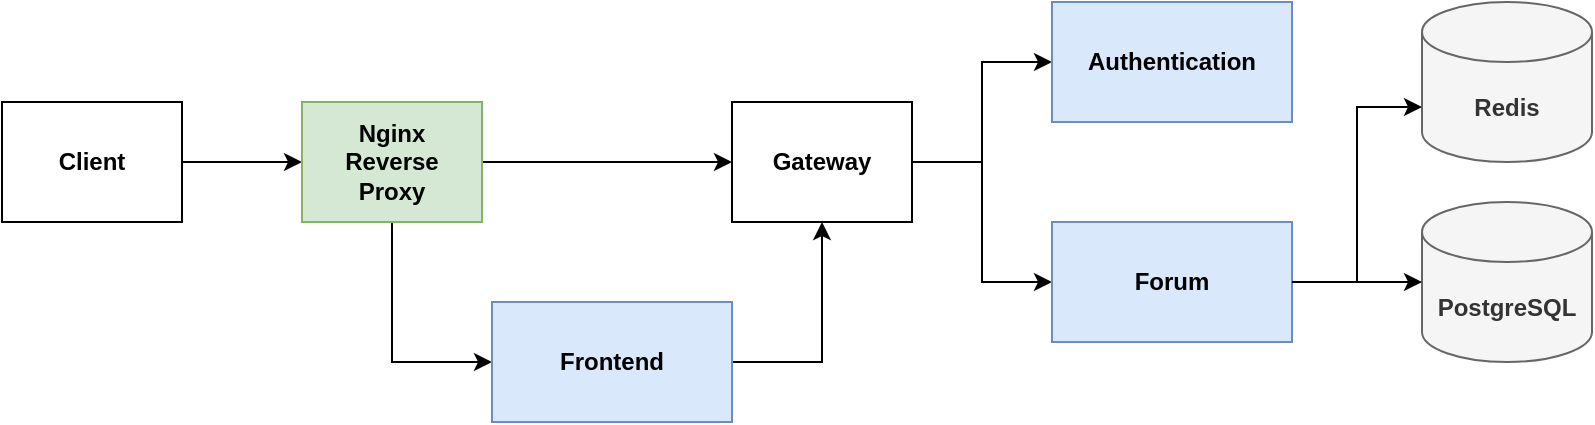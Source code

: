 <mxfile version="21.8.1" type="device">
  <diagram name="Page-1" id="6oudU47lo1v7QrsrZqPW">
    <mxGraphModel dx="1122" dy="671" grid="1" gridSize="10" guides="1" tooltips="1" connect="1" arrows="1" fold="1" page="1" pageScale="1" pageWidth="850" pageHeight="1100" math="0" shadow="0">
      <root>
        <mxCell id="0" />
        <mxCell id="1" parent="0" />
        <mxCell id="eF_gvXMQ8ynXeg-eOyBK-31" style="edgeStyle=orthogonalEdgeStyle;rounded=0;orthogonalLoop=1;jettySize=auto;html=1;" edge="1" parent="1" source="KuTsTArdw9BlSH58Eefz-1" target="eF_gvXMQ8ynXeg-eOyBK-1">
          <mxGeometry relative="1" as="geometry" />
        </mxCell>
        <mxCell id="KuTsTArdw9BlSH58Eefz-1" value="Client" style="rounded=0;whiteSpace=wrap;html=1;fontStyle=1" parent="1" vertex="1">
          <mxGeometry y="500" width="90" height="60" as="geometry" />
        </mxCell>
        <mxCell id="eF_gvXMQ8ynXeg-eOyBK-6" style="edgeStyle=orthogonalEdgeStyle;rounded=0;orthogonalLoop=1;jettySize=auto;html=1;fontStyle=1" edge="1" parent="1" source="KuTsTArdw9BlSH58Eefz-2" target="KuTsTArdw9BlSH58Eefz-6">
          <mxGeometry relative="1" as="geometry" />
        </mxCell>
        <mxCell id="eF_gvXMQ8ynXeg-eOyBK-7" style="edgeStyle=orthogonalEdgeStyle;rounded=0;orthogonalLoop=1;jettySize=auto;html=1;fontStyle=1" edge="1" parent="1" source="KuTsTArdw9BlSH58Eefz-2" target="KuTsTArdw9BlSH58Eefz-3">
          <mxGeometry relative="1" as="geometry" />
        </mxCell>
        <mxCell id="KuTsTArdw9BlSH58Eefz-2" value="Gateway" style="rounded=0;whiteSpace=wrap;html=1;fontStyle=1" parent="1" vertex="1">
          <mxGeometry x="365" y="500" width="90" height="60" as="geometry" />
        </mxCell>
        <mxCell id="KuTsTArdw9BlSH58Eefz-3" value="Authentication" style="rounded=0;whiteSpace=wrap;html=1;fontStyle=1;fillColor=#dae8fc;strokeColor=#6c8ebf;" parent="1" vertex="1">
          <mxGeometry x="525" y="450" width="120" height="60" as="geometry" />
        </mxCell>
        <mxCell id="KuTsTArdw9BlSH58Eefz-6" value="Forum" style="rounded=0;whiteSpace=wrap;html=1;fontStyle=1;fillColor=#dae8fc;strokeColor=#6c8ebf;" parent="1" vertex="1">
          <mxGeometry x="525" y="560" width="120" height="60" as="geometry" />
        </mxCell>
        <mxCell id="KuTsTArdw9BlSH58Eefz-7" value="PostgreSQL" style="shape=cylinder3;whiteSpace=wrap;html=1;boundedLbl=1;backgroundOutline=1;size=15;fontStyle=1;fillColor=#f5f5f5;fontColor=#333333;strokeColor=#666666;" parent="1" vertex="1">
          <mxGeometry x="710" y="550" width="85" height="80" as="geometry" />
        </mxCell>
        <mxCell id="eF_gvXMQ8ynXeg-eOyBK-20" style="edgeStyle=orthogonalEdgeStyle;rounded=0;orthogonalLoop=1;jettySize=auto;html=1;" edge="1" parent="1" source="eF_gvXMQ8ynXeg-eOyBK-1" target="KuTsTArdw9BlSH58Eefz-2">
          <mxGeometry relative="1" as="geometry" />
        </mxCell>
        <mxCell id="eF_gvXMQ8ynXeg-eOyBK-29" style="edgeStyle=orthogonalEdgeStyle;rounded=0;orthogonalLoop=1;jettySize=auto;html=1;entryX=0;entryY=0.5;entryDx=0;entryDy=0;exitX=0.5;exitY=1;exitDx=0;exitDy=0;" edge="1" parent="1" source="eF_gvXMQ8ynXeg-eOyBK-1" target="eF_gvXMQ8ynXeg-eOyBK-12">
          <mxGeometry relative="1" as="geometry" />
        </mxCell>
        <mxCell id="eF_gvXMQ8ynXeg-eOyBK-1" value="Nginx&lt;br&gt;Reverse&lt;br&gt;Proxy" style="rounded=0;whiteSpace=wrap;html=1;fontStyle=1;fillColor=#d5e8d4;strokeColor=#82b366;" vertex="1" parent="1">
          <mxGeometry x="150" y="500" width="90" height="60" as="geometry" />
        </mxCell>
        <mxCell id="eF_gvXMQ8ynXeg-eOyBK-8" value="Redis" style="shape=cylinder3;whiteSpace=wrap;html=1;boundedLbl=1;backgroundOutline=1;size=15;fontStyle=1;fillColor=#f5f5f5;fontColor=#333333;strokeColor=#666666;" vertex="1" parent="1">
          <mxGeometry x="710" y="450" width="85" height="80" as="geometry" />
        </mxCell>
        <mxCell id="eF_gvXMQ8ynXeg-eOyBK-9" style="edgeStyle=orthogonalEdgeStyle;rounded=0;orthogonalLoop=1;jettySize=auto;html=1;entryX=0;entryY=0.5;entryDx=0;entryDy=0;entryPerimeter=0;" edge="1" parent="1" source="KuTsTArdw9BlSH58Eefz-6" target="KuTsTArdw9BlSH58Eefz-7">
          <mxGeometry relative="1" as="geometry" />
        </mxCell>
        <mxCell id="eF_gvXMQ8ynXeg-eOyBK-10" style="edgeStyle=orthogonalEdgeStyle;rounded=0;orthogonalLoop=1;jettySize=auto;html=1;entryX=0;entryY=0;entryDx=0;entryDy=52.5;entryPerimeter=0;" edge="1" parent="1" source="KuTsTArdw9BlSH58Eefz-6" target="eF_gvXMQ8ynXeg-eOyBK-8">
          <mxGeometry relative="1" as="geometry" />
        </mxCell>
        <mxCell id="eF_gvXMQ8ynXeg-eOyBK-30" style="edgeStyle=orthogonalEdgeStyle;rounded=0;orthogonalLoop=1;jettySize=auto;html=1;entryX=0.5;entryY=1;entryDx=0;entryDy=0;exitX=1;exitY=0.5;exitDx=0;exitDy=0;" edge="1" parent="1" source="eF_gvXMQ8ynXeg-eOyBK-12" target="KuTsTArdw9BlSH58Eefz-2">
          <mxGeometry relative="1" as="geometry" />
        </mxCell>
        <mxCell id="eF_gvXMQ8ynXeg-eOyBK-12" value="Frontend" style="rounded=0;whiteSpace=wrap;html=1;fontStyle=1;fillColor=#dae8fc;strokeColor=#6c8ebf;" vertex="1" parent="1">
          <mxGeometry x="245" y="600" width="120" height="60" as="geometry" />
        </mxCell>
      </root>
    </mxGraphModel>
  </diagram>
</mxfile>
